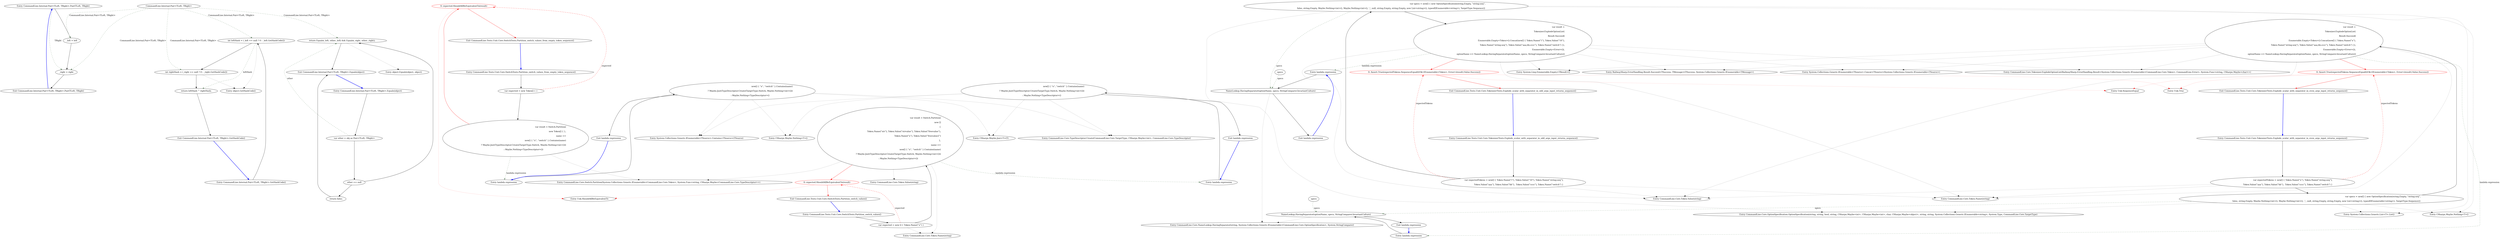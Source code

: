 digraph  {
m2_0 [cluster="CommandLine.Internal.Pair<TLeft, TRight>.Pair(TLeft, TRight)", file="ScalarTests.cs", label="Entry CommandLine.Internal.Pair<TLeft, TRight>.Pair(TLeft, TRight)", span="37-37"];
m2_1 [cluster="CommandLine.Internal.Pair<TLeft, TRight>.Pair(TLeft, TRight)", file="ScalarTests.cs", label="_left = left", span="39-39"];
m2_2 [cluster="CommandLine.Internal.Pair<TLeft, TRight>.Pair(TLeft, TRight)", file="ScalarTests.cs", label="_right = right", span="40-40"];
m2_3 [cluster="CommandLine.Internal.Pair<TLeft, TRight>.Pair(TLeft, TRight)", file="ScalarTests.cs", label="Exit CommandLine.Internal.Pair<TLeft, TRight>.Pair(TLeft, TRight)", span="37-37"];
m2_10 [cluster="CommandLine.Internal.Pair<TLeft, TRight>.Equals(object)", file="ScalarTests.cs", label="Entry CommandLine.Internal.Pair<TLeft, TRight>.Equals(object)", span="61-61"];
m2_11 [cluster="CommandLine.Internal.Pair<TLeft, TRight>.Equals(object)", file="ScalarTests.cs", label="var other = obj as Pair<TLeft, TRight>", span="63-63"];
m2_12 [cluster="CommandLine.Internal.Pair<TLeft, TRight>.Equals(object)", file="ScalarTests.cs", label="other == null", span="65-65"];
m2_14 [cluster="CommandLine.Internal.Pair<TLeft, TRight>.Equals(object)", file="ScalarTests.cs", label="return Equals(_left, other._left) && Equals(_right, other._right);", span="69-69"];
m2_13 [cluster="CommandLine.Internal.Pair<TLeft, TRight>.Equals(object)", file="ScalarTests.cs", label="return false;", span="67-67"];
m2_15 [cluster="CommandLine.Internal.Pair<TLeft, TRight>.Equals(object)", file="ScalarTests.cs", label="Exit CommandLine.Internal.Pair<TLeft, TRight>.Equals(object)", span="61-61"];
m2_4 [cluster="CommandLine.Internal.Pair<TLeft, TRight>.GetHashCode()", file="ScalarTests.cs", label="Entry CommandLine.Internal.Pair<TLeft, TRight>.GetHashCode()", span="53-53"];
m2_5 [cluster="CommandLine.Internal.Pair<TLeft, TRight>.GetHashCode()", file="ScalarTests.cs", label="int leftHash = (_left == null ? 0 : _left.GetHashCode())", span="55-55"];
m2_6 [cluster="CommandLine.Internal.Pair<TLeft, TRight>.GetHashCode()", file="ScalarTests.cs", label="int rightHash = (_right == null ? 0 : _right.GetHashCode())", span="56-56"];
m2_7 [cluster="CommandLine.Internal.Pair<TLeft, TRight>.GetHashCode()", file="ScalarTests.cs", label="return leftHash ^ rightHash;", span="58-58"];
m2_8 [cluster="CommandLine.Internal.Pair<TLeft, TRight>.GetHashCode()", file="ScalarTests.cs", label="Exit CommandLine.Internal.Pair<TLeft, TRight>.GetHashCode()", span="53-53"];
m2_16 [cluster="object.Equals(object, object)", file="ScalarTests.cs", label="Entry object.Equals(object, object)", span="0-0"];
m2_9 [cluster="object.GetHashCode()", file="ScalarTests.cs", label="Entry object.GetHashCode()", span="0-0"];
m2_17 [file="ScalarTests.cs", label="CommandLine.Internal.Pair<TLeft, TRight>", span=""];
m4_10 [cluster="System.Collections.Generic.IEnumerable<TSource>.Contains<TSource>(TSource)", file="SwitchTests.cs", label="Entry System.Collections.Generic.IEnumerable<TSource>.Contains<TSource>(TSource)", span="0-0"];
m4_14 [cluster="CommandLine.Tests.Unit.Core.SwitchTests.Partition_switch_values()", file="SwitchTests.cs", label="Entry CommandLine.Tests.Unit.Core.SwitchTests.Partition_switch_values()", span="28-28"];
m4_15 [cluster="CommandLine.Tests.Unit.Core.SwitchTests.Partition_switch_values()", file="SwitchTests.cs", label="var expected = new [] { Token.Name(''x'') }", span="30-30"];
m4_16 [cluster="CommandLine.Tests.Unit.Core.SwitchTests.Partition_switch_values()", file="SwitchTests.cs", label="var result = Switch.Partition(\r\n                new []\r\n                    {\r\n                        Token.Name(''str''), Token.Value(''strvalue''), Token.Value(''freevalue''),\r\n                        Token.Name(''x''), Token.Value(''freevalue2'')\r\n                    },\r\n                name =>\r\n                    new[] { ''x'', ''switch'' }.Contains(name)\r\n                        ? Maybe.Just(TypeDescriptor.Create(TargetType.Switch, Maybe.Nothing<int>()))\r\n                        : Maybe.Nothing<TypeDescriptor>())", span="32-41"];
m4_17 [cluster="CommandLine.Tests.Unit.Core.SwitchTests.Partition_switch_values()", color=red, community=0, file="SwitchTests.cs", label="0: expected.ShouldAllBeEquivalentTo(result)", span="43-43"];
m4_18 [cluster="CommandLine.Tests.Unit.Core.SwitchTests.Partition_switch_values()", file="SwitchTests.cs", label="Exit CommandLine.Tests.Unit.Core.SwitchTests.Partition_switch_values()", span="28-28"];
m4_5 [cluster="CommandLine.Core.Switch.Partition(System.Collections.Generic.IEnumerable<CommandLine.Core.Token>, System.Func<string, CSharpx.Maybe<CommandLine.Core.TypeDescriptor>>)", file="SwitchTests.cs", label="Entry CommandLine.Core.Switch.Partition(System.Collections.Generic.IEnumerable<CommandLine.Core.Token>, System.Func<string, CSharpx.Maybe<CommandLine.Core.TypeDescriptor>>)", span="11-11"];
m4_13 [cluster="CSharpx.Maybe.Just<T>(T)", file="SwitchTests.cs", label="Entry CSharpx.Maybe.Just<T>(T)", span="124-124"];
m4_6 [cluster="Unk.ShouldAllBeEquivalentTo", file="SwitchTests.cs", label="Entry Unk.ShouldAllBeEquivalentTo", span=""];
m4_21 [cluster="lambda expression", file="SwitchTests.cs", label="Entry lambda expression", span="38-41"];
m4_7 [cluster="lambda expression", file="SwitchTests.cs", label="Entry lambda expression", span="19-22"];
m4_8 [cluster="lambda expression", file="SwitchTests.cs", label="new[] { ''x'', ''switch'' }.Contains(name)\r\n                        ? Maybe.Just(TypeDescriptor.Create(TargetType.Switch, Maybe.Nothing<int>()))\r\n                        : Maybe.Nothing<TypeDescriptor>()", span="20-22"];
m4_9 [cluster="lambda expression", file="SwitchTests.cs", label="Exit lambda expression", span="19-22"];
m4_22 [cluster="lambda expression", file="SwitchTests.cs", label="new[] { ''x'', ''switch'' }.Contains(name)\r\n                        ? Maybe.Just(TypeDescriptor.Create(TargetType.Switch, Maybe.Nothing<int>()))\r\n                        : Maybe.Nothing<TypeDescriptor>()", span="39-41"];
m4_23 [cluster="lambda expression", file="SwitchTests.cs", label="Exit lambda expression", span="38-41"];
m4_19 [cluster="CommandLine.Core.Token.Name(string)", file="SwitchTests.cs", label="Entry CommandLine.Core.Token.Name(string)", span="19-19"];
m4_11 [cluster="CSharpx.Maybe.Nothing<T>()", file="SwitchTests.cs", label="Entry CSharpx.Maybe.Nothing<T>()", span="116-116"];
m4_12 [cluster="CommandLine.Core.TypeDescriptor.Create(CommandLine.Core.TargetType, CSharpx.Maybe<int>, CommandLine.Core.TypeDescriptor)", file="SwitchTests.cs", label="Entry CommandLine.Core.TypeDescriptor.Create(CommandLine.Core.TargetType, CSharpx.Maybe<int>, CommandLine.Core.TypeDescriptor)", span="35-35"];
m4_20 [cluster="CommandLine.Core.Token.Value(string)", file="SwitchTests.cs", label="Entry CommandLine.Core.Token.Value(string)", span="24-24"];
m4_0 [cluster="CommandLine.Tests.Unit.Core.SwitchTests.Partition_switch_values_from_empty_token_sequence()", file="SwitchTests.cs", label="Entry CommandLine.Tests.Unit.Core.SwitchTests.Partition_switch_values_from_empty_token_sequence()", span="13-13"];
m4_1 [cluster="CommandLine.Tests.Unit.Core.SwitchTests.Partition_switch_values_from_empty_token_sequence()", file="SwitchTests.cs", label="var expected = new Token[] { }", span="15-15"];
m4_2 [cluster="CommandLine.Tests.Unit.Core.SwitchTests.Partition_switch_values_from_empty_token_sequence()", file="SwitchTests.cs", label="var result = Switch.Partition(\r\n                new Token[] { },\r\n                name =>\r\n                    new[] { ''x'', ''switch'' }.Contains(name)\r\n                        ? Maybe.Just(TypeDescriptor.Create(TargetType.Switch, Maybe.Nothing<int>()))\r\n                        : Maybe.Nothing<TypeDescriptor>())", span="17-22"];
m4_3 [cluster="CommandLine.Tests.Unit.Core.SwitchTests.Partition_switch_values_from_empty_token_sequence()", color=red, community=0, file="SwitchTests.cs", label="0: expected.ShouldAllBeEquivalentTo(result)", span="24-24"];
m4_4 [cluster="CommandLine.Tests.Unit.Core.SwitchTests.Partition_switch_values_from_empty_token_sequence()", file="SwitchTests.cs", label="Exit CommandLine.Tests.Unit.Core.SwitchTests.Partition_switch_values_from_empty_token_sequence()", span="13-13"];
m5_11 [cluster="System.Linq.Enumerable.Empty<TResult>()", file="TokenizerTests.cs", label="Entry System.Linq.Enumerable.Empty<TResult>()", span="0-0"];
m5_21 [cluster="CommandLine.Tests.Unit.Core.TokenizerTests.Explode_scalar_with_separator_in_even_args_input_returns_sequence()", file="TokenizerTests.cs", label="Entry CommandLine.Tests.Unit.Core.TokenizerTests.Explode_scalar_with_separator_in_even_args_input_returns_sequence()", span="39-39"];
m5_22 [cluster="CommandLine.Tests.Unit.Core.TokenizerTests.Explode_scalar_with_separator_in_even_args_input_returns_sequence()", file="TokenizerTests.cs", label="var expectedTokens = new[] { Token.Name(''x''), Token.Name(''string-seq''),\r\n                Token.Value(''aaa''), Token.Value(''bb''),  Token.Value(''cccc''), Token.Name(''switch'') }", span="42-43"];
m5_23 [cluster="CommandLine.Tests.Unit.Core.TokenizerTests.Explode_scalar_with_separator_in_even_args_input_returns_sequence()", file="TokenizerTests.cs", label="var specs = new[] { new OptionSpecification(string.Empty, ''string-seq'',\r\n                false, string.Empty, Maybe.Nothing<int>(), Maybe.Nothing<int>(), ',', null, string.Empty, string.Empty, new List<string>(), typeof(IEnumerable<string>), TargetType.Sequence)}", span="44-45"];
m5_25 [cluster="CommandLine.Tests.Unit.Core.TokenizerTests.Explode_scalar_with_separator_in_even_args_input_returns_sequence()", color=red, community=0, file="TokenizerTests.cs", label="0: Assert.True(expectedTokens.SequenceEqual(((Ok<IEnumerable<Token>, Error>)result).Value.Success))", span="57-57"];
m5_24 [cluster="CommandLine.Tests.Unit.Core.TokenizerTests.Explode_scalar_with_separator_in_even_args_input_returns_sequence()", file="TokenizerTests.cs", label="var result =\r\n                Tokenizer.ExplodeOptionList(\r\n                    Result.Succeed(\r\n                        Enumerable.Empty<Token>().Concat(new[] { Token.Name(''x''),\r\n                            Token.Name(''string-seq''), Token.Value(''aaa,bb,cccc''), Token.Name(''switch'') }),\r\n                        Enumerable.Empty<Error>()),\r\n                        optionName => NameLookup.HavingSeparator(optionName, specs, StringComparer.InvariantCulture))", span="48-54"];
m5_26 [cluster="CommandLine.Tests.Unit.Core.TokenizerTests.Explode_scalar_with_separator_in_even_args_input_returns_sequence()", file="TokenizerTests.cs", label="Exit CommandLine.Tests.Unit.Core.TokenizerTests.Explode_scalar_with_separator_in_even_args_input_returns_sequence()", span="39-39"];
m5_20 [cluster="CommandLine.Core.NameLookup.HavingSeparator(string, System.Collections.Generic.IEnumerable<CommandLine.Core.OptionSpecification>, System.StringComparer)", file="TokenizerTests.cs", label="Entry CommandLine.Core.NameLookup.HavingSeparator(string, System.Collections.Generic.IEnumerable<CommandLine.Core.OptionSpecification>, System.StringComparer)", span="16-16"];
m5_8 [cluster="CommandLine.Core.OptionSpecification.OptionSpecification(string, string, bool, string, CSharpx.Maybe<int>, CSharpx.Maybe<int>, char, CSharpx.Maybe<object>, string, string, System.Collections.Generic.IEnumerable<string>, System.Type, CommandLine.Core.TargetType)", file="TokenizerTests.cs", label="Entry CommandLine.Core.OptionSpecification.OptionSpecification(string, string, bool, string, CSharpx.Maybe<int>, CSharpx.Maybe<int>, char, CSharpx.Maybe<object>, string, string, System.Collections.Generic.IEnumerable<string>, System.Type, CommandLine.Core.TargetType)", span="16-16"];
m5_0 [cluster="CommandLine.Tests.Unit.Core.TokenizerTests.Explode_scalar_with_separator_in_odd_args_input_returns_sequence()", file="TokenizerTests.cs", label="Entry CommandLine.Tests.Unit.Core.TokenizerTests.Explode_scalar_with_separator_in_odd_args_input_returns_sequence()", span="15-15"];
m5_1 [cluster="CommandLine.Tests.Unit.Core.TokenizerTests.Explode_scalar_with_separator_in_odd_args_input_returns_sequence()", file="TokenizerTests.cs", label="var expectedTokens = new[] { Token.Name(''i''), Token.Value(''10''), Token.Name(''string-seq''),\r\n                Token.Value(''aaa''), Token.Value(''bb''),  Token.Value(''cccc''), Token.Name(''switch'') }", span="18-19"];
m5_2 [cluster="CommandLine.Tests.Unit.Core.TokenizerTests.Explode_scalar_with_separator_in_odd_args_input_returns_sequence()", file="TokenizerTests.cs", label="var specs = new[] { new OptionSpecification(string.Empty, ''string-seq'',\r\n                false, string.Empty, Maybe.Nothing<int>(), Maybe.Nothing<int>(), ',', null, string.Empty, string.Empty, new List<string>(), typeof(IEnumerable<string>), TargetType.Sequence)}", span="20-21"];
m5_4 [cluster="CommandLine.Tests.Unit.Core.TokenizerTests.Explode_scalar_with_separator_in_odd_args_input_returns_sequence()", color=red, community=0, file="TokenizerTests.cs", label="0: Assert.True(expectedTokens.SequenceEqual(((Ok<IEnumerable<Token>, Error>)result).Value.Success))", span="33-33"];
m5_3 [cluster="CommandLine.Tests.Unit.Core.TokenizerTests.Explode_scalar_with_separator_in_odd_args_input_returns_sequence()", file="TokenizerTests.cs", label="var result =\r\n                Tokenizer.ExplodeOptionList(\r\n                    Result.Succeed(\r\n                        Enumerable.Empty<Token>().Concat(new[] { Token.Name(''i''), Token.Value(''10''),\r\n                            Token.Name(''string-seq''), Token.Value(''aaa,bb,cccc''), Token.Name(''switch'') }),\r\n                        Enumerable.Empty<Error>()),\r\n                        optionName => NameLookup.HavingSeparator(optionName, specs, StringComparer.InvariantCulture))", span="24-30"];
m5_5 [cluster="CommandLine.Tests.Unit.Core.TokenizerTests.Explode_scalar_with_separator_in_odd_args_input_returns_sequence()", file="TokenizerTests.cs", label="Exit CommandLine.Tests.Unit.Core.TokenizerTests.Explode_scalar_with_separator_in_odd_args_input_returns_sequence()", span="15-15"];
m5_16 [cluster="Unk.True", file="TokenizerTests.cs", label="Entry Unk.True", span=""];
m5_27 [cluster="lambda expression", file="TokenizerTests.cs", label="Entry lambda expression", span="54-54"];
m5_18 [cluster="lambda expression", file="TokenizerTests.cs", label="NameLookup.HavingSeparator(optionName, specs, StringComparer.InvariantCulture)", span="30-30"];
m5_17 [cluster="lambda expression", file="TokenizerTests.cs", label="Entry lambda expression", span="30-30"];
m5_19 [cluster="lambda expression", file="TokenizerTests.cs", label="Exit lambda expression", span="30-30"];
m5_28 [cluster="lambda expression", file="TokenizerTests.cs", label="NameLookup.HavingSeparator(optionName, specs, StringComparer.InvariantCulture)", span="54-54"];
m5_29 [cluster="lambda expression", file="TokenizerTests.cs", label="Exit lambda expression", span="54-54"];
m5_14 [cluster="CommandLine.Core.Tokenizer.ExplodeOptionList(RailwaySharp.ErrorHandling.Result<System.Collections.Generic.IEnumerable<CommandLine.Core.Token>, CommandLine.Error>, System.Func<string, CSharpx.Maybe<char>>)", file="TokenizerTests.cs", label="Entry CommandLine.Core.Tokenizer.ExplodeOptionList(RailwaySharp.ErrorHandling.Result<System.Collections.Generic.IEnumerable<CommandLine.Core.Token>, CommandLine.Error>, System.Func<string, CSharpx.Maybe<char>>)", span="46-46"];
m5_6 [cluster="CommandLine.Core.Token.Name(string)", file="TokenizerTests.cs", label="Entry CommandLine.Core.Token.Name(string)", span="19-19"];
m5_9 [cluster="CSharpx.Maybe.Nothing<T>()", file="TokenizerTests.cs", label="Entry CSharpx.Maybe.Nothing<T>()", span="116-116"];
m5_15 [cluster="Unk.SequenceEqual", file="TokenizerTests.cs", label="Entry Unk.SequenceEqual", span=""];
m5_12 [cluster="System.Collections.Generic.IEnumerable<TSource>.Concat<TSource>(System.Collections.Generic.IEnumerable<TSource>)", file="TokenizerTests.cs", label="Entry System.Collections.Generic.IEnumerable<TSource>.Concat<TSource>(System.Collections.Generic.IEnumerable<TSource>)", span="0-0"];
m5_7 [cluster="CommandLine.Core.Token.Value(string)", file="TokenizerTests.cs", label="Entry CommandLine.Core.Token.Value(string)", span="24-24"];
m5_13 [cluster="RailwaySharp.ErrorHandling.Result.Succeed<TSuccess, TMessage>(TSuccess, System.Collections.Generic.IEnumerable<TMessage>)", file="TokenizerTests.cs", label="Entry RailwaySharp.ErrorHandling.Result.Succeed<TSuccess, TMessage>(TSuccess, System.Collections.Generic.IEnumerable<TMessage>)", span="202-202"];
m5_10 [cluster="System.Collections.Generic.List<T>.List()", file="TokenizerTests.cs", label="Entry System.Collections.Generic.List<T>.List()", span="0-0"];
m5_30 [file="TokenizerTests.cs", label=specs, span=""];
m5_31 [file="TokenizerTests.cs", label=specs, span=""];
m2_0 -> m2_1  [key=0, style=solid];
m2_0 -> m2_2  [color=darkseagreen4, key=1, label=TRight, style=dashed];
m2_1 -> m2_2  [key=0, style=solid];
m2_2 -> m2_3  [key=0, style=solid];
m2_3 -> m2_0  [color=blue, key=0, style=bold];
m2_10 -> m2_11  [key=0, style=solid];
m2_11 -> m2_12  [key=0, style=solid];
m2_11 -> m2_14  [color=darkseagreen4, key=1, label=other, style=dashed];
m2_12 -> m2_13  [key=0, style=solid];
m2_12 -> m2_14  [key=0, style=solid];
m2_14 -> m2_15  [key=0, style=solid];
m2_14 -> m2_16  [key=2, style=dotted];
m2_13 -> m2_15  [key=0, style=solid];
m2_15 -> m2_10  [color=blue, key=0, style=bold];
m2_4 -> m2_5  [key=0, style=solid];
m2_5 -> m2_6  [key=0, style=solid];
m2_5 -> m2_9  [key=2, style=dotted];
m2_5 -> m2_7  [color=darkseagreen4, key=1, label=leftHash, style=dashed];
m2_6 -> m2_7  [key=0, style=solid];
m2_6 -> m2_9  [key=2, style=dotted];
m2_7 -> m2_8  [key=0, style=solid];
m2_8 -> m2_4  [color=blue, key=0, style=bold];
m2_17 -> m2_1  [color=darkseagreen4, key=1, label="CommandLine.Internal.Pair<TLeft, TRight>", style=dashed];
m2_17 -> m2_2  [color=darkseagreen4, key=1, label="CommandLine.Internal.Pair<TLeft, TRight>", style=dashed];
m2_17 -> m2_5  [color=darkseagreen4, key=1, label="CommandLine.Internal.Pair<TLeft, TRight>", style=dashed];
m2_17 -> m2_6  [color=darkseagreen4, key=1, label="CommandLine.Internal.Pair<TLeft, TRight>", style=dashed];
m2_17 -> m2_14  [color=darkseagreen4, key=1, label="CommandLine.Internal.Pair<TLeft, TRight>", style=dashed];
m4_14 -> m4_15  [key=0, style=solid];
m4_15 -> m4_16  [key=0, style=solid];
m4_15 -> m4_19  [key=2, style=dotted];
m4_15 -> m4_17  [color=red, key=1, label=expected, style=dashed];
m4_16 -> m4_17  [color=red, key=0, style=solid];
m4_16 -> m4_19  [key=2, style=dotted];
m4_16 -> m4_20  [key=2, style=dotted];
m4_16 -> m4_5  [key=2, style=dotted];
m4_16 -> m4_21  [color=darkseagreen4, key=1, label="lambda expression", style=dashed];
m4_17 -> m4_18  [color=red, key=0, style=solid];
m4_17 -> m4_6  [color=red, key=2, style=dotted];
m4_18 -> m4_14  [color=blue, key=0, style=bold];
m4_21 -> m4_22  [key=0, style=solid];
m4_7 -> m4_8  [key=0, style=solid];
m4_8 -> m4_9  [key=0, style=solid];
m4_8 -> m4_10  [key=2, style=dotted];
m4_8 -> m4_11  [key=2, style=dotted];
m4_8 -> m4_12  [key=2, style=dotted];
m4_8 -> m4_13  [key=2, style=dotted];
m4_9 -> m4_7  [color=blue, key=0, style=bold];
m4_22 -> m4_23  [key=0, style=solid];
m4_22 -> m4_10  [key=2, style=dotted];
m4_22 -> m4_11  [key=2, style=dotted];
m4_22 -> m4_12  [key=2, style=dotted];
m4_22 -> m4_13  [key=2, style=dotted];
m4_23 -> m4_21  [color=blue, key=0, style=bold];
m4_0 -> m4_1  [key=0, style=solid];
m4_1 -> m4_2  [key=0, style=solid];
m4_1 -> m4_3  [color=red, key=1, label=expected, style=dashed];
m4_2 -> m4_3  [color=red, key=0, style=solid];
m4_2 -> m4_5  [key=2, style=dotted];
m4_2 -> m4_7  [color=darkseagreen4, key=1, label="lambda expression", style=dashed];
m4_3 -> m4_4  [color=red, key=0, style=solid];
m4_3 -> m4_6  [color=red, key=2, style=dotted];
m4_4 -> m4_0  [color=blue, key=0, style=bold];
m5_21 -> m5_22  [key=0, style=solid];
m5_22 -> m5_23  [key=0, style=solid];
m5_22 -> m5_6  [key=2, style=dotted];
m5_22 -> m5_7  [key=2, style=dotted];
m5_22 -> m5_25  [color=red, key=1, label=expectedTokens, style=dashed];
m5_23 -> m5_24  [key=0, style=solid];
m5_23 -> m5_8  [key=2, style=dotted];
m5_23 -> m5_9  [key=2, style=dotted];
m5_23 -> m5_10  [key=2, style=dotted];
m5_23 -> m5_28  [color=darkseagreen4, key=1, label=specs, style=dashed];
m5_25 -> m5_26  [color=red, key=0, style=solid];
m5_25 -> m5_15  [color=red, key=2, style=dotted];
m5_25 -> m5_16  [color=red, key=2, style=dotted];
m5_24 -> m5_25  [color=red, key=0, style=solid];
m5_24 -> m5_11  [key=2, style=dotted];
m5_24 -> m5_6  [key=2, style=dotted];
m5_24 -> m5_7  [key=2, style=dotted];
m5_24 -> m5_12  [key=2, style=dotted];
m5_24 -> m5_13  [key=2, style=dotted];
m5_24 -> m5_14  [key=2, style=dotted];
m5_24 -> m5_27  [color=darkseagreen4, key=1, label="lambda expression", style=dashed];
m5_26 -> m5_21  [color=blue, key=0, style=bold];
m5_0 -> m5_1  [key=0, style=solid];
m5_1 -> m5_2  [key=0, style=solid];
m5_1 -> m5_6  [key=2, style=dotted];
m5_1 -> m5_7  [key=2, style=dotted];
m5_1 -> m5_4  [color=red, key=1, label=expectedTokens, style=dashed];
m5_2 -> m5_3  [key=0, style=solid];
m5_2 -> m5_8  [key=2, style=dotted];
m5_2 -> m5_9  [key=2, style=dotted];
m5_2 -> m5_10  [key=2, style=dotted];
m5_2 -> m5_18  [color=darkseagreen4, key=1, label=specs, style=dashed];
m5_4 -> m5_5  [color=red, key=0, style=solid];
m5_4 -> m5_15  [color=red, key=2, style=dotted];
m5_4 -> m5_16  [color=red, key=2, style=dotted];
m5_3 -> m5_4  [color=red, key=0, style=solid];
m5_3 -> m5_11  [key=2, style=dotted];
m5_3 -> m5_6  [key=2, style=dotted];
m5_3 -> m5_7  [key=2, style=dotted];
m5_3 -> m5_12  [key=2, style=dotted];
m5_3 -> m5_13  [key=2, style=dotted];
m5_3 -> m5_14  [key=2, style=dotted];
m5_3 -> m5_17  [color=darkseagreen4, key=1, label="lambda expression", style=dashed];
m5_5 -> m5_0  [color=blue, key=0, style=bold];
m5_27 -> m5_28  [key=0, style=solid];
m5_18 -> m5_19  [key=0, style=solid];
m5_18 -> m5_20  [key=2, style=dotted];
m5_17 -> m5_18  [key=0, style=solid];
m5_19 -> m5_17  [color=blue, key=0, style=bold];
m5_28 -> m5_29  [key=0, style=solid];
m5_28 -> m5_20  [key=2, style=dotted];
m5_29 -> m5_27  [color=blue, key=0, style=bold];
m5_30 -> m5_18  [color=darkseagreen4, key=1, label=specs, style=dashed];
m5_31 -> m5_28  [color=darkseagreen4, key=1, label=specs, style=dashed];
}
